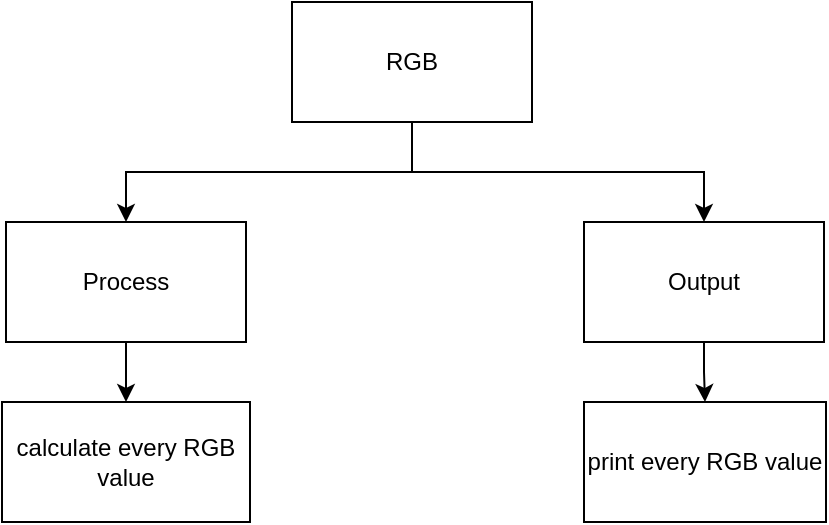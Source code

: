 <mxfile>
    <diagram id="cWq4MCphgWJQYceITlNI" name="Page-1">
        <mxGraphModel dx="594" dy="326" grid="1" gridSize="10" guides="1" tooltips="1" connect="1" arrows="1" fold="1" page="1" pageScale="1" pageWidth="827" pageHeight="1169" math="0" shadow="0">
            <root>
                <mxCell id="0"/>
                <mxCell id="1" parent="0"/>
                <mxCell id="2" style="edgeStyle=orthogonalEdgeStyle;html=1;exitX=0.5;exitY=1;exitDx=0;exitDy=0;entryX=0.5;entryY=0;entryDx=0;entryDy=0;rounded=0;" edge="1" parent="1" source="5" target="9">
                    <mxGeometry relative="1" as="geometry"/>
                </mxCell>
                <mxCell id="4" style="edgeStyle=orthogonalEdgeStyle;rounded=0;html=1;exitX=0.5;exitY=1;exitDx=0;exitDy=0;" edge="1" parent="1" source="5" target="11">
                    <mxGeometry relative="1" as="geometry"/>
                </mxCell>
                <mxCell id="5" value="RGB" style="rounded=0;whiteSpace=wrap;html=1;" vertex="1" parent="1">
                    <mxGeometry x="353" y="110" width="120" height="60" as="geometry"/>
                </mxCell>
                <mxCell id="19" style="edgeStyle=orthogonalEdgeStyle;rounded=0;html=1;exitX=0.5;exitY=1;exitDx=0;exitDy=0;entryX=0.5;entryY=0;entryDx=0;entryDy=0;" edge="1" parent="1" source="9" target="14">
                    <mxGeometry relative="1" as="geometry"/>
                </mxCell>
                <mxCell id="9" value="Process" style="rounded=0;whiteSpace=wrap;html=1;" vertex="1" parent="1">
                    <mxGeometry x="210" y="220" width="120" height="60" as="geometry"/>
                </mxCell>
                <mxCell id="20" style="edgeStyle=orthogonalEdgeStyle;rounded=0;html=1;exitX=0.5;exitY=1;exitDx=0;exitDy=0;" edge="1" parent="1" source="11" target="16">
                    <mxGeometry relative="1" as="geometry"/>
                </mxCell>
                <mxCell id="11" value="Output" style="rounded=0;whiteSpace=wrap;html=1;" vertex="1" parent="1">
                    <mxGeometry x="499" y="220" width="120" height="60" as="geometry"/>
                </mxCell>
                <mxCell id="14" value="&lt;font&gt;calculate every RGB value&lt;br&gt;&lt;/font&gt;" style="rounded=0;whiteSpace=wrap;html=1;" vertex="1" parent="1">
                    <mxGeometry x="208" y="310" width="124" height="60" as="geometry"/>
                </mxCell>
                <mxCell id="16" value="&lt;font&gt;print every RGB value&lt;br&gt;&lt;/font&gt;" style="rounded=0;whiteSpace=wrap;html=1;" vertex="1" parent="1">
                    <mxGeometry x="499" y="310" width="121" height="60" as="geometry"/>
                </mxCell>
            </root>
        </mxGraphModel>
    </diagram>
</mxfile>
